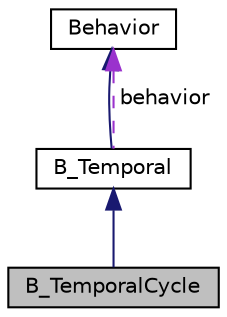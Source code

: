 digraph "B_TemporalCycle"
{
  edge [fontname="Helvetica",fontsize="10",labelfontname="Helvetica",labelfontsize="10"];
  node [fontname="Helvetica",fontsize="10",shape=record];
  Node3 [label="B_TemporalCycle",height=0.2,width=0.4,color="black", fillcolor="grey75", style="filled", fontcolor="black"];
  Node4 -> Node3 [dir="back",color="midnightblue",fontsize="10",style="solid",fontname="Helvetica"];
  Node4 [label="B_Temporal",height=0.2,width=0.4,color="black", fillcolor="white", style="filled",URL="$class_b___temporal.html"];
  Node5 -> Node4 [dir="back",color="midnightblue",fontsize="10",style="solid",fontname="Helvetica"];
  Node5 [label="Behavior",height=0.2,width=0.4,color="black", fillcolor="white", style="filled",URL="$class_behavior.html"];
  Node5 -> Node4 [dir="back",color="darkorchid3",fontsize="10",style="dashed",label=" behavior" ,fontname="Helvetica"];
}
